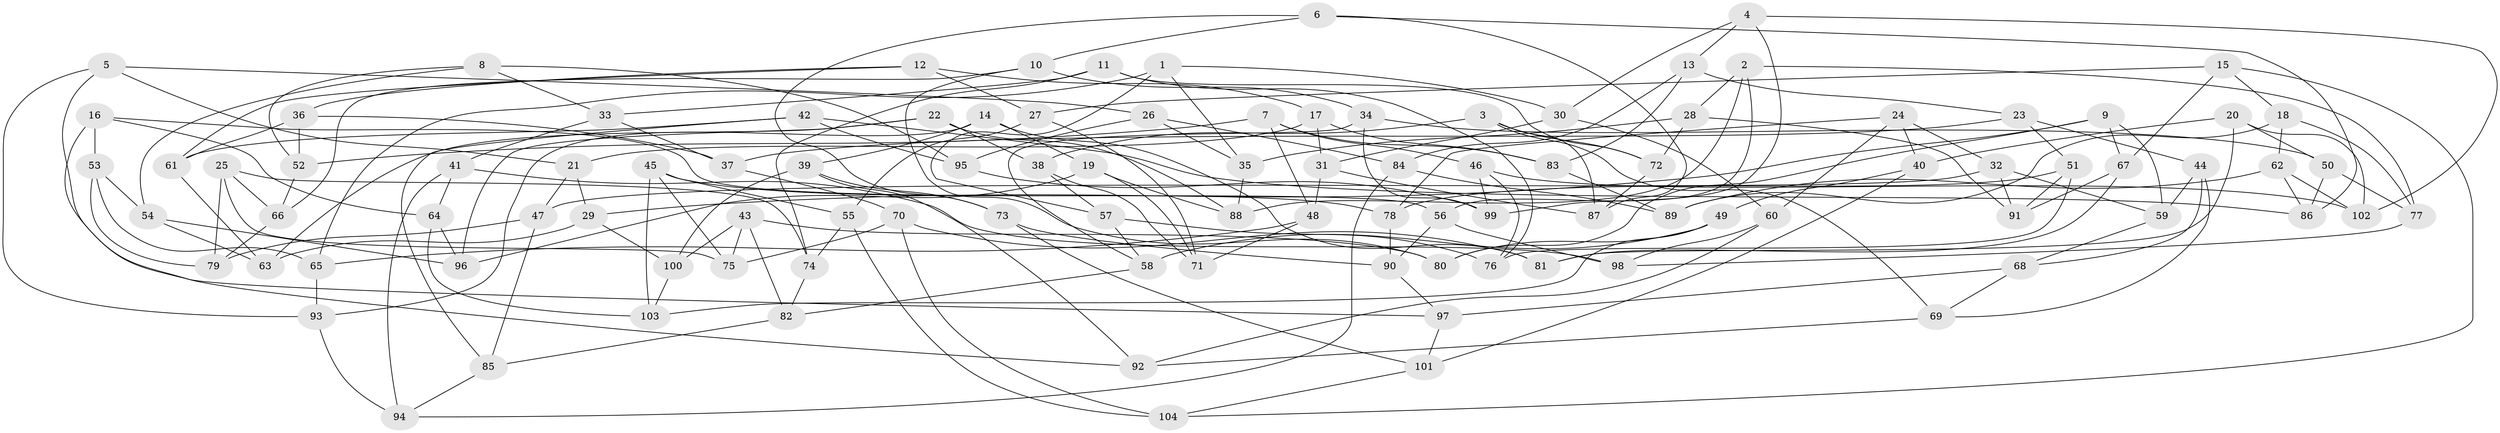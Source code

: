 // Generated by graph-tools (version 1.1) at 2025/03/03/09/25 03:03:09]
// undirected, 104 vertices, 208 edges
graph export_dot {
graph [start="1"]
  node [color=gray90,style=filled];
  1;
  2;
  3;
  4;
  5;
  6;
  7;
  8;
  9;
  10;
  11;
  12;
  13;
  14;
  15;
  16;
  17;
  18;
  19;
  20;
  21;
  22;
  23;
  24;
  25;
  26;
  27;
  28;
  29;
  30;
  31;
  32;
  33;
  34;
  35;
  36;
  37;
  38;
  39;
  40;
  41;
  42;
  43;
  44;
  45;
  46;
  47;
  48;
  49;
  50;
  51;
  52;
  53;
  54;
  55;
  56;
  57;
  58;
  59;
  60;
  61;
  62;
  63;
  64;
  65;
  66;
  67;
  68;
  69;
  70;
  71;
  72;
  73;
  74;
  75;
  76;
  77;
  78;
  79;
  80;
  81;
  82;
  83;
  84;
  85;
  86;
  87;
  88;
  89;
  90;
  91;
  92;
  93;
  94;
  95;
  96;
  97;
  98;
  99;
  100;
  101;
  102;
  103;
  104;
  1 -- 65;
  1 -- 57;
  1 -- 35;
  1 -- 30;
  2 -- 88;
  2 -- 56;
  2 -- 77;
  2 -- 28;
  3 -- 38;
  3 -- 87;
  3 -- 69;
  3 -- 72;
  4 -- 13;
  4 -- 102;
  4 -- 99;
  4 -- 30;
  5 -- 97;
  5 -- 21;
  5 -- 26;
  5 -- 93;
  6 -- 86;
  6 -- 73;
  6 -- 10;
  6 -- 87;
  7 -- 46;
  7 -- 52;
  7 -- 48;
  7 -- 83;
  8 -- 95;
  8 -- 52;
  8 -- 33;
  8 -- 54;
  9 -- 67;
  9 -- 80;
  9 -- 29;
  9 -- 59;
  10 -- 80;
  10 -- 34;
  10 -- 66;
  11 -- 76;
  11 -- 33;
  11 -- 72;
  11 -- 74;
  12 -- 36;
  12 -- 61;
  12 -- 27;
  12 -- 17;
  13 -- 84;
  13 -- 83;
  13 -- 23;
  14 -- 81;
  14 -- 93;
  14 -- 39;
  14 -- 19;
  15 -- 27;
  15 -- 67;
  15 -- 18;
  15 -- 104;
  16 -- 53;
  16 -- 56;
  16 -- 64;
  16 -- 92;
  17 -- 31;
  17 -- 21;
  17 -- 83;
  18 -- 89;
  18 -- 77;
  18 -- 62;
  19 -- 88;
  19 -- 71;
  19 -- 96;
  20 -- 50;
  20 -- 102;
  20 -- 40;
  20 -- 81;
  21 -- 47;
  21 -- 29;
  22 -- 63;
  22 -- 96;
  22 -- 38;
  22 -- 88;
  23 -- 37;
  23 -- 51;
  23 -- 44;
  24 -- 32;
  24 -- 78;
  24 -- 40;
  24 -- 60;
  25 -- 74;
  25 -- 66;
  25 -- 79;
  25 -- 75;
  26 -- 35;
  26 -- 84;
  26 -- 95;
  27 -- 55;
  27 -- 71;
  28 -- 72;
  28 -- 35;
  28 -- 91;
  29 -- 63;
  29 -- 100;
  30 -- 31;
  30 -- 60;
  31 -- 87;
  31 -- 48;
  32 -- 47;
  32 -- 91;
  32 -- 59;
  33 -- 41;
  33 -- 37;
  34 -- 50;
  34 -- 99;
  34 -- 58;
  35 -- 88;
  36 -- 37;
  36 -- 61;
  36 -- 52;
  37 -- 70;
  38 -- 57;
  38 -- 71;
  39 -- 92;
  39 -- 100;
  39 -- 73;
  40 -- 49;
  40 -- 101;
  41 -- 98;
  41 -- 94;
  41 -- 64;
  42 -- 95;
  42 -- 86;
  42 -- 85;
  42 -- 61;
  43 -- 75;
  43 -- 80;
  43 -- 100;
  43 -- 82;
  44 -- 59;
  44 -- 69;
  44 -- 68;
  45 -- 78;
  45 -- 75;
  45 -- 55;
  45 -- 103;
  46 -- 76;
  46 -- 99;
  46 -- 102;
  47 -- 85;
  47 -- 79;
  48 -- 71;
  48 -- 65;
  49 -- 103;
  49 -- 80;
  49 -- 58;
  50 -- 77;
  50 -- 86;
  51 -- 91;
  51 -- 76;
  51 -- 78;
  52 -- 66;
  53 -- 54;
  53 -- 65;
  53 -- 79;
  54 -- 63;
  54 -- 96;
  55 -- 104;
  55 -- 74;
  56 -- 90;
  56 -- 98;
  57 -- 58;
  57 -- 76;
  58 -- 82;
  59 -- 68;
  60 -- 98;
  60 -- 92;
  61 -- 63;
  62 -- 86;
  62 -- 89;
  62 -- 102;
  64 -- 103;
  64 -- 96;
  65 -- 93;
  66 -- 79;
  67 -- 81;
  67 -- 91;
  68 -- 97;
  68 -- 69;
  69 -- 92;
  70 -- 75;
  70 -- 81;
  70 -- 104;
  72 -- 87;
  73 -- 90;
  73 -- 101;
  74 -- 82;
  77 -- 98;
  78 -- 90;
  82 -- 85;
  83 -- 89;
  84 -- 94;
  84 -- 89;
  85 -- 94;
  90 -- 97;
  93 -- 94;
  95 -- 99;
  97 -- 101;
  100 -- 103;
  101 -- 104;
}
